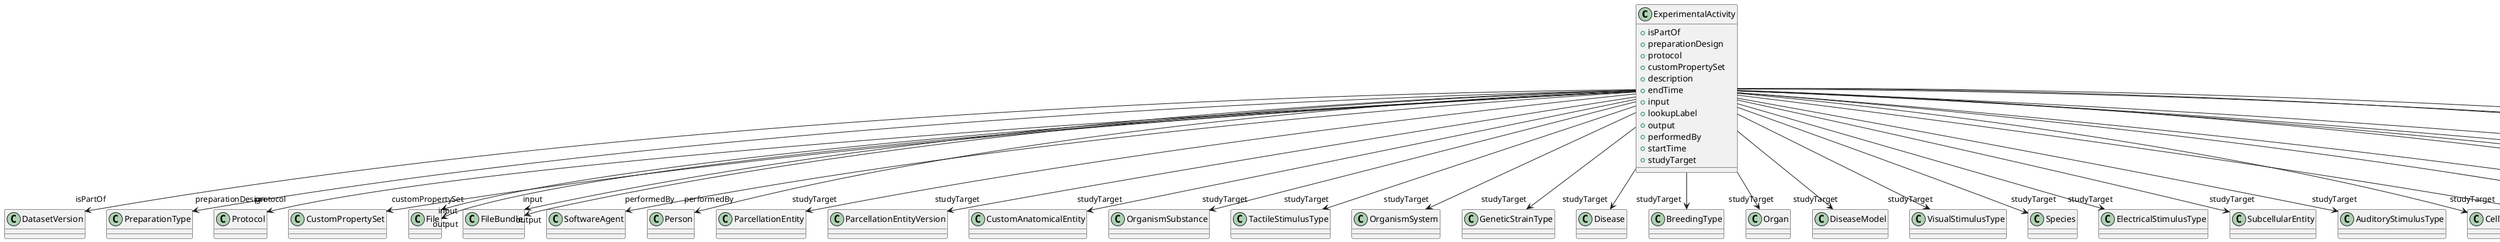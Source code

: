 @startuml
class ExperimentalActivity {
+isPartOf
+preparationDesign
+protocol
+customPropertySet
+description
+endTime
+input
+lookupLabel
+output
+performedBy
+startTime
+studyTarget

}
ExperimentalActivity -d-> "isPartOf" DatasetVersion
ExperimentalActivity -d-> "preparationDesign" PreparationType
ExperimentalActivity -d-> "protocol" Protocol
ExperimentalActivity -d-> "customPropertySet" CustomPropertySet
ExperimentalActivity -d-> "input" File
ExperimentalActivity -d-> "input" FileBundle
ExperimentalActivity -d-> "output" File
ExperimentalActivity -d-> "output" FileBundle
ExperimentalActivity -d-> "performedBy" SoftwareAgent
ExperimentalActivity -d-> "performedBy" Person
ExperimentalActivity -d-> "studyTarget" ParcellationEntity
ExperimentalActivity -d-> "studyTarget" ParcellationEntityVersion
ExperimentalActivity -d-> "studyTarget" CustomAnatomicalEntity
ExperimentalActivity -d-> "studyTarget" OrganismSubstance
ExperimentalActivity -d-> "studyTarget" TactileStimulusType
ExperimentalActivity -d-> "studyTarget" OrganismSystem
ExperimentalActivity -d-> "studyTarget" GeneticStrainType
ExperimentalActivity -d-> "studyTarget" Disease
ExperimentalActivity -d-> "studyTarget" BreedingType
ExperimentalActivity -d-> "studyTarget" Organ
ExperimentalActivity -d-> "studyTarget" DiseaseModel
ExperimentalActivity -d-> "studyTarget" VisualStimulusType
ExperimentalActivity -d-> "studyTarget" Species
ExperimentalActivity -d-> "studyTarget" ElectricalStimulusType
ExperimentalActivity -d-> "studyTarget" SubcellularEntity
ExperimentalActivity -d-> "studyTarget" AuditoryStimulusType
ExperimentalActivity -d-> "studyTarget" CellType
ExperimentalActivity -d-> "studyTarget" GustatoryStimulusType
ExperimentalActivity -d-> "studyTarget" CellCultureType
ExperimentalActivity -d-> "studyTarget" UBERONParcellation
ExperimentalActivity -d-> "studyTarget" Handedness
ExperimentalActivity -d-> "studyTarget" TermSuggestion
ExperimentalActivity -d-> "studyTarget" OpticalStimulusType
ExperimentalActivity -d-> "studyTarget" OlfactoryStimulusType
ExperimentalActivity -d-> "studyTarget" BiologicalSex
ExperimentalActivity -d-> "studyTarget" BiologicalOrder
ExperimentalActivity -d-> "studyTarget" MolecularEntity

@enduml